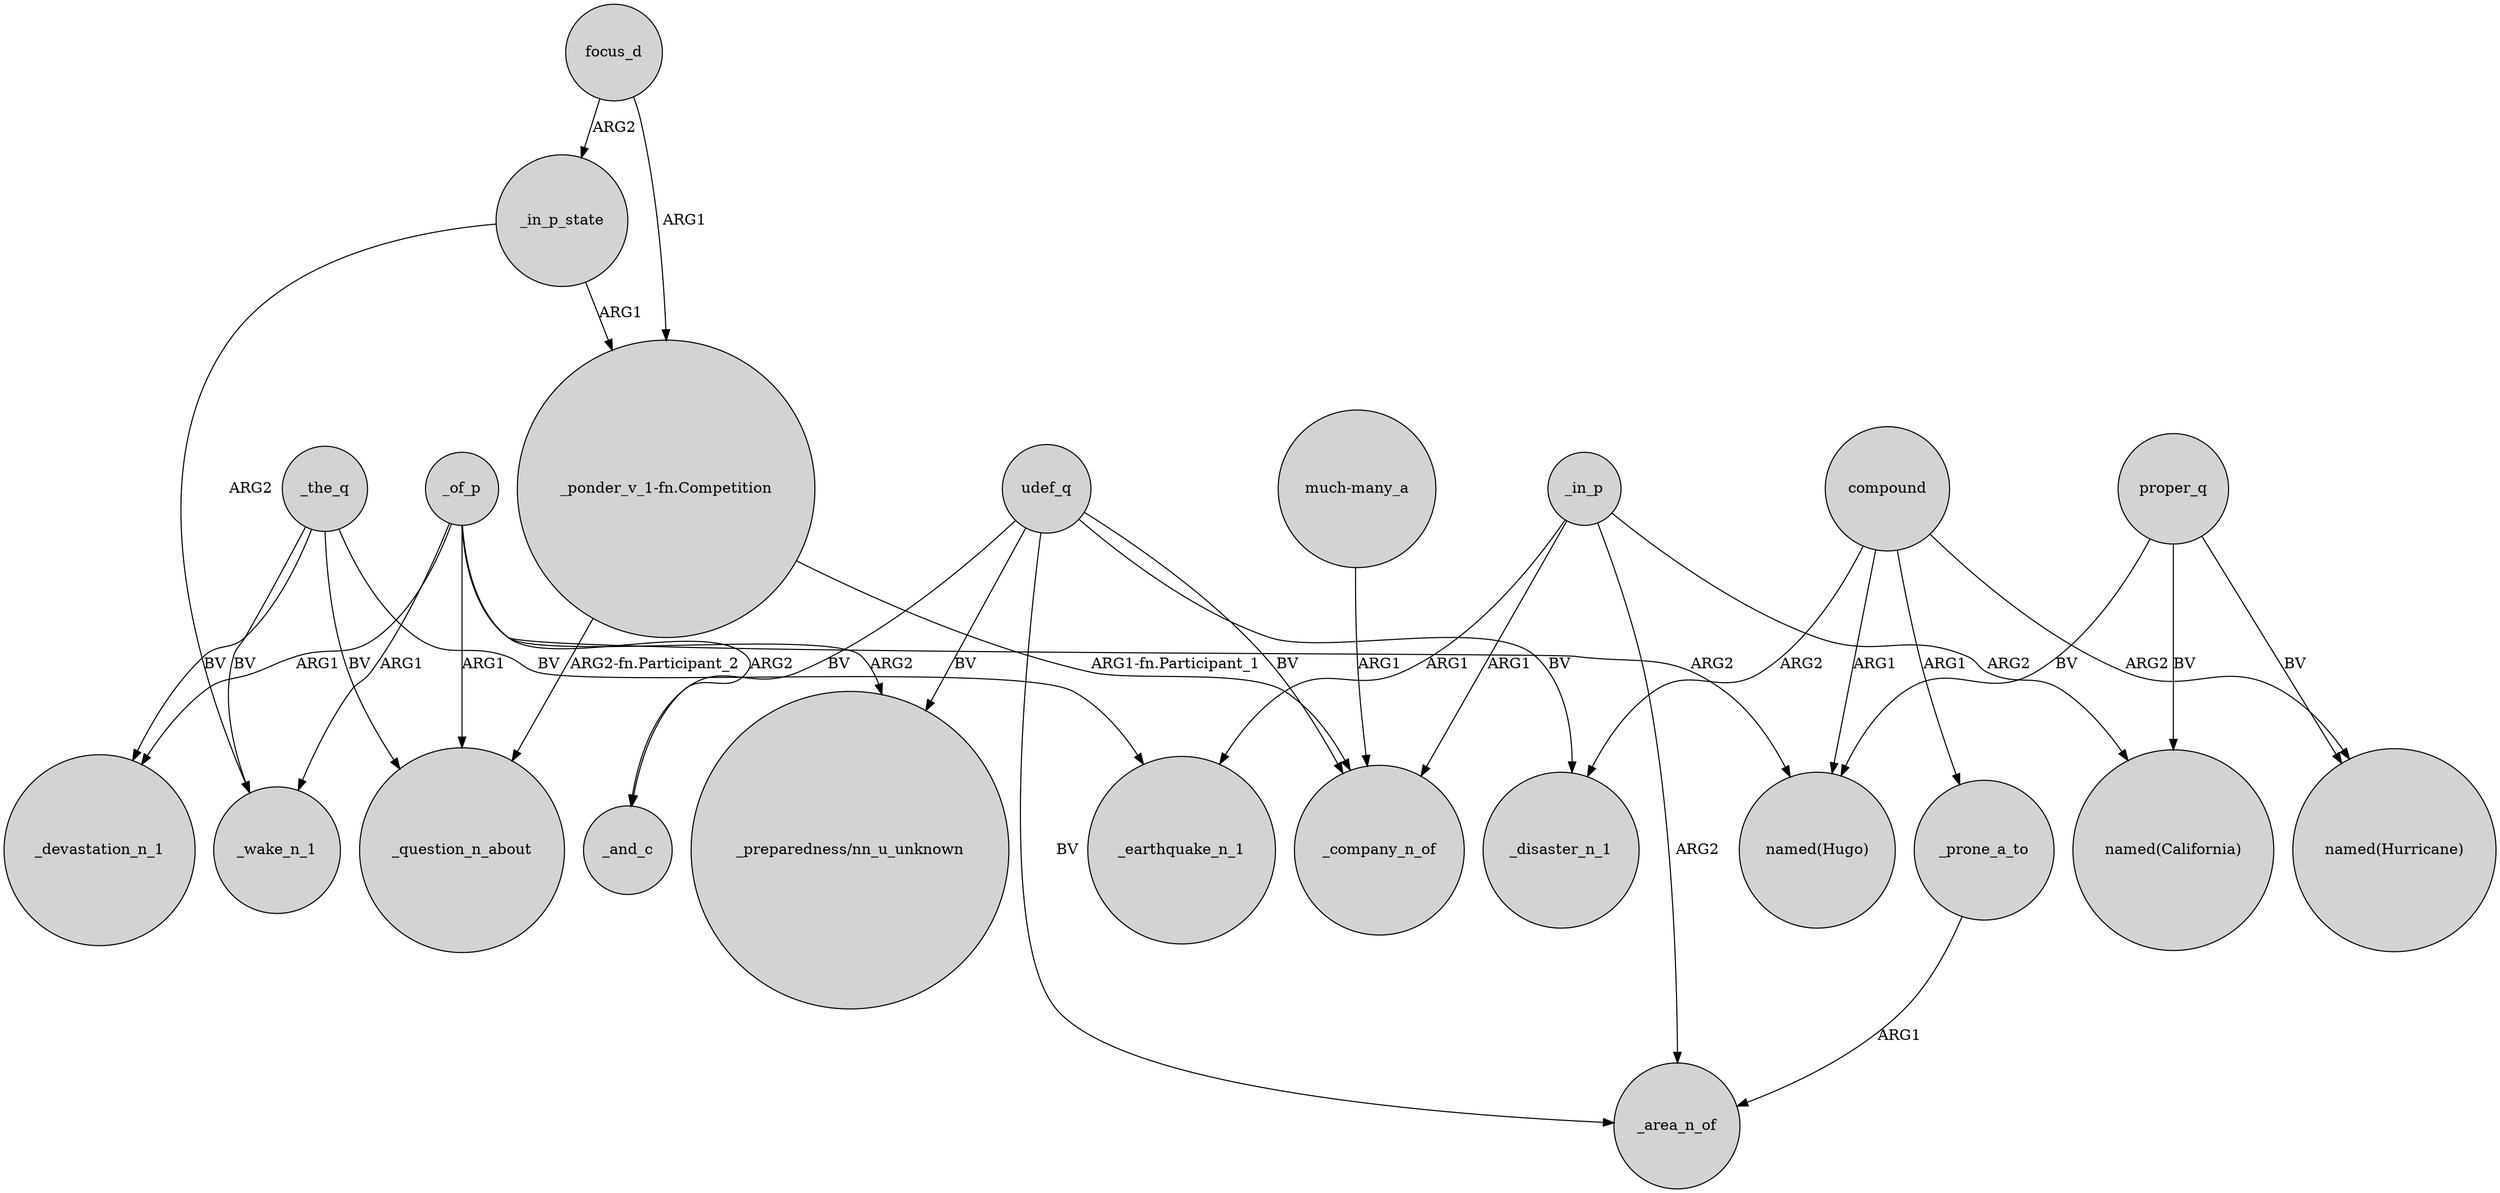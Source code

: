 digraph {
	node [shape=circle style=filled]
	udef_q -> "_preparedness/nn_u_unknown" [label=BV]
	compound -> "named(Hurricane)" [label=ARG2]
	_of_p -> _question_n_about [label=ARG1]
	focus_d -> _in_p_state [label=ARG2]
	_of_p -> _and_c [label=ARG2]
	compound -> "named(Hugo)" [label=ARG1]
	compound -> _disaster_n_1 [label=ARG2]
	compound -> _prone_a_to [label=ARG1]
	udef_q -> _area_n_of [label=BV]
	_of_p -> "_preparedness/nn_u_unknown" [label=ARG2]
	_in_p -> _company_n_of [label=ARG1]
	_the_q -> _question_n_about [label=BV]
	proper_q -> "named(Hugo)" [label=BV]
	_prone_a_to -> _area_n_of [label=ARG1]
	udef_q -> _and_c [label=BV]
	focus_d -> "_ponder_v_1-fn.Competition" [label=ARG1]
	_in_p -> _area_n_of [label=ARG2]
	proper_q -> "named(Hurricane)" [label=BV]
	_of_p -> "named(Hugo)" [label=ARG2]
	"_ponder_v_1-fn.Competition" -> _question_n_about [label="ARG2-fn.Participant_2"]
	_the_q -> _devastation_n_1 [label=BV]
	_of_p -> _devastation_n_1 [label=ARG1]
	_of_p -> _wake_n_1 [label=ARG1]
	udef_q -> _company_n_of [label=BV]
	_in_p_state -> _wake_n_1 [label=ARG2]
	"much-many_a" -> _company_n_of [label=ARG1]
	_the_q -> _wake_n_1 [label=BV]
	_in_p_state -> "_ponder_v_1-fn.Competition" [label=ARG1]
	proper_q -> "named(California)" [label=BV]
	_in_p -> _earthquake_n_1 [label=ARG1]
	_in_p -> "named(California)" [label=ARG2]
	"_ponder_v_1-fn.Competition" -> _company_n_of [label="ARG1-fn.Participant_1"]
	udef_q -> _disaster_n_1 [label=BV]
	_the_q -> _earthquake_n_1 [label=BV]
}
